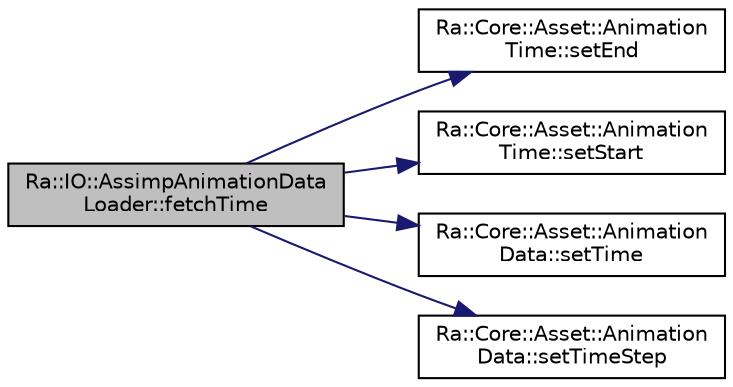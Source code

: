 digraph "Ra::IO::AssimpAnimationDataLoader::fetchTime"
{
 // INTERACTIVE_SVG=YES
 // LATEX_PDF_SIZE
  edge [fontname="Helvetica",fontsize="10",labelfontname="Helvetica",labelfontsize="10"];
  node [fontname="Helvetica",fontsize="10",shape=record];
  rankdir="LR";
  Node1 [label="Ra::IO::AssimpAnimationData\lLoader::fetchTime",height=0.2,width=0.4,color="black", fillcolor="grey75", style="filled", fontcolor="black",tooltip="TIME."];
  Node1 -> Node2 [color="midnightblue",fontsize="10",style="solid",fontname="Helvetica"];
  Node2 [label="Ra::Core::Asset::Animation\lTime::setEnd",height=0.2,width=0.4,color="black", fillcolor="white", style="filled",URL="$classRa_1_1Core_1_1Asset_1_1AnimationTime.html#a885a9b6ea9485d5fcbf9c47009bf8d79",tooltip=" "];
  Node1 -> Node3 [color="midnightblue",fontsize="10",style="solid",fontname="Helvetica"];
  Node3 [label="Ra::Core::Asset::Animation\lTime::setStart",height=0.2,width=0.4,color="black", fillcolor="white", style="filled",URL="$classRa_1_1Core_1_1Asset_1_1AnimationTime.html#a14af25876f8e122d4d1c8eb8dccd636a",tooltip=" "];
  Node1 -> Node4 [color="midnightblue",fontsize="10",style="solid",fontname="Helvetica"];
  Node4 [label="Ra::Core::Asset::Animation\lData::setTime",height=0.2,width=0.4,color="black", fillcolor="white", style="filled",URL="$classRa_1_1Core_1_1Asset_1_1AnimationData.html#af71f668049bf4cdd1d54d8a496f931f8",tooltip=" "];
  Node1 -> Node5 [color="midnightblue",fontsize="10",style="solid",fontname="Helvetica"];
  Node5 [label="Ra::Core::Asset::Animation\lData::setTimeStep",height=0.2,width=0.4,color="black", fillcolor="white", style="filled",URL="$classRa_1_1Core_1_1Asset_1_1AnimationData.html#ae3b9cee02a035e89ce06f938e9f756d9",tooltip=" "];
}
